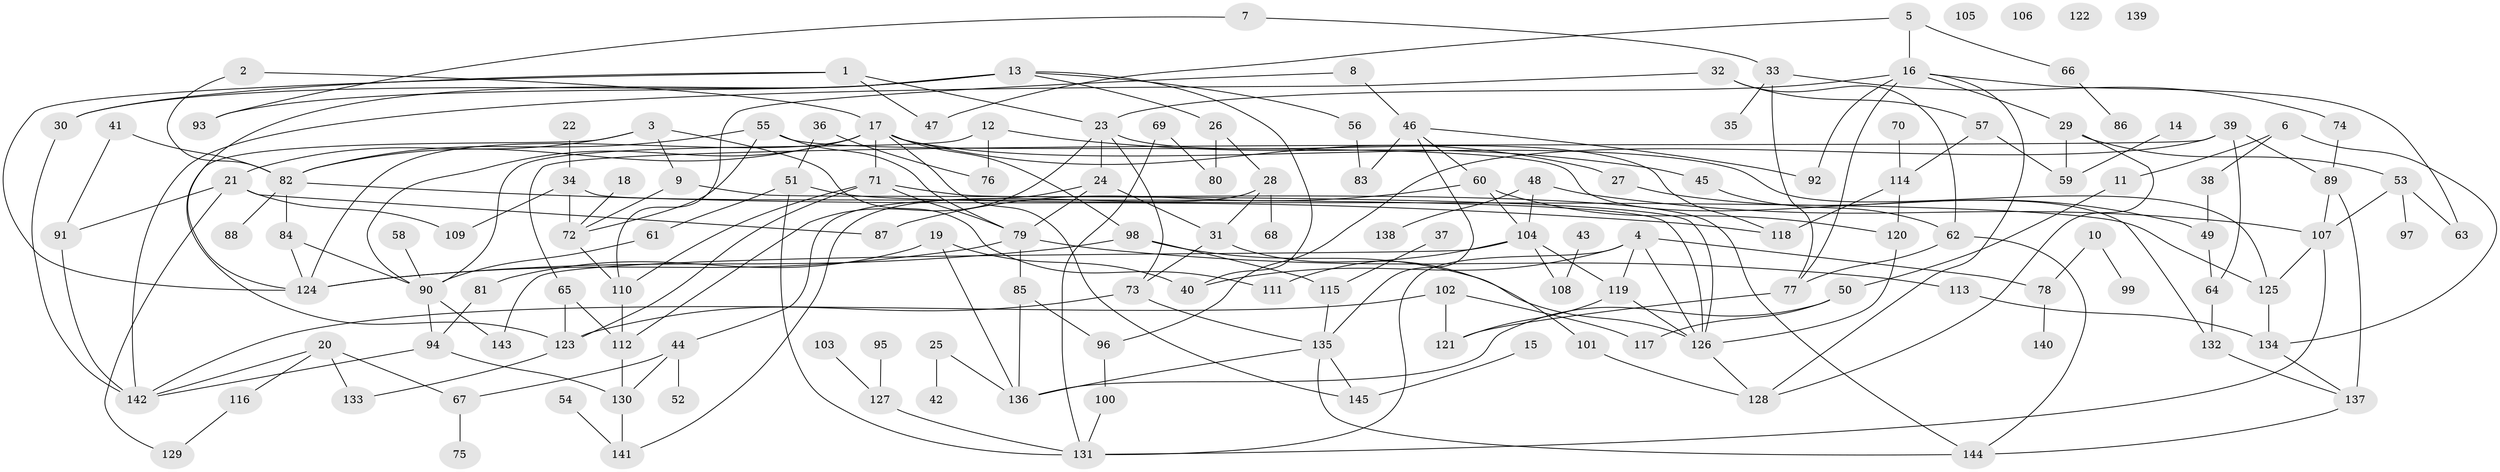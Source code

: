 // Generated by graph-tools (version 1.1) at 2025/49/03/09/25 03:49:12]
// undirected, 145 vertices, 218 edges
graph export_dot {
graph [start="1"]
  node [color=gray90,style=filled];
  1;
  2;
  3;
  4;
  5;
  6;
  7;
  8;
  9;
  10;
  11;
  12;
  13;
  14;
  15;
  16;
  17;
  18;
  19;
  20;
  21;
  22;
  23;
  24;
  25;
  26;
  27;
  28;
  29;
  30;
  31;
  32;
  33;
  34;
  35;
  36;
  37;
  38;
  39;
  40;
  41;
  42;
  43;
  44;
  45;
  46;
  47;
  48;
  49;
  50;
  51;
  52;
  53;
  54;
  55;
  56;
  57;
  58;
  59;
  60;
  61;
  62;
  63;
  64;
  65;
  66;
  67;
  68;
  69;
  70;
  71;
  72;
  73;
  74;
  75;
  76;
  77;
  78;
  79;
  80;
  81;
  82;
  83;
  84;
  85;
  86;
  87;
  88;
  89;
  90;
  91;
  92;
  93;
  94;
  95;
  96;
  97;
  98;
  99;
  100;
  101;
  102;
  103;
  104;
  105;
  106;
  107;
  108;
  109;
  110;
  111;
  112;
  113;
  114;
  115;
  116;
  117;
  118;
  119;
  120;
  121;
  122;
  123;
  124;
  125;
  126;
  127;
  128;
  129;
  130;
  131;
  132;
  133;
  134;
  135;
  136;
  137;
  138;
  139;
  140;
  141;
  142;
  143;
  144;
  145;
  1 -- 23;
  1 -- 30;
  1 -- 47;
  1 -- 124;
  2 -- 17;
  2 -- 82;
  3 -- 9;
  3 -- 21;
  3 -- 111;
  3 -- 123;
  4 -- 40;
  4 -- 78;
  4 -- 119;
  4 -- 126;
  4 -- 131;
  5 -- 16;
  5 -- 47;
  5 -- 66;
  6 -- 11;
  6 -- 38;
  6 -- 134;
  7 -- 33;
  7 -- 93;
  8 -- 46;
  8 -- 110;
  9 -- 72;
  9 -- 126;
  10 -- 78;
  10 -- 99;
  11 -- 50;
  12 -- 45;
  12 -- 76;
  12 -- 90;
  13 -- 26;
  13 -- 30;
  13 -- 40;
  13 -- 56;
  13 -- 93;
  13 -- 124;
  14 -- 59;
  15 -- 145;
  16 -- 23;
  16 -- 29;
  16 -- 63;
  16 -- 77;
  16 -- 92;
  16 -- 128;
  17 -- 27;
  17 -- 71;
  17 -- 82;
  17 -- 90;
  17 -- 98;
  17 -- 124;
  17 -- 125;
  17 -- 145;
  18 -- 72;
  19 -- 40;
  19 -- 81;
  19 -- 136;
  20 -- 67;
  20 -- 116;
  20 -- 133;
  20 -- 142;
  21 -- 87;
  21 -- 91;
  21 -- 109;
  21 -- 129;
  22 -- 34;
  23 -- 24;
  23 -- 73;
  23 -- 112;
  23 -- 118;
  24 -- 31;
  24 -- 44;
  24 -- 79;
  25 -- 42;
  25 -- 136;
  26 -- 28;
  26 -- 80;
  27 -- 49;
  28 -- 31;
  28 -- 68;
  28 -- 141;
  29 -- 53;
  29 -- 59;
  29 -- 128;
  30 -- 142;
  31 -- 73;
  31 -- 101;
  32 -- 57;
  32 -- 62;
  32 -- 142;
  33 -- 35;
  33 -- 74;
  33 -- 77;
  34 -- 72;
  34 -- 109;
  34 -- 126;
  36 -- 51;
  36 -- 76;
  37 -- 115;
  38 -- 49;
  39 -- 64;
  39 -- 65;
  39 -- 89;
  39 -- 96;
  41 -- 82;
  41 -- 91;
  43 -- 108;
  44 -- 52;
  44 -- 67;
  44 -- 130;
  45 -- 62;
  46 -- 60;
  46 -- 83;
  46 -- 92;
  46 -- 135;
  48 -- 104;
  48 -- 107;
  48 -- 138;
  49 -- 64;
  50 -- 117;
  50 -- 136;
  51 -- 61;
  51 -- 125;
  51 -- 131;
  53 -- 63;
  53 -- 97;
  53 -- 107;
  54 -- 141;
  55 -- 72;
  55 -- 79;
  55 -- 82;
  55 -- 132;
  56 -- 83;
  57 -- 59;
  57 -- 114;
  58 -- 90;
  60 -- 87;
  60 -- 104;
  60 -- 120;
  61 -- 90;
  62 -- 77;
  62 -- 144;
  64 -- 132;
  65 -- 112;
  65 -- 123;
  66 -- 86;
  67 -- 75;
  69 -- 80;
  69 -- 131;
  70 -- 114;
  71 -- 79;
  71 -- 110;
  71 -- 123;
  71 -- 144;
  72 -- 110;
  73 -- 123;
  73 -- 135;
  74 -- 89;
  77 -- 121;
  78 -- 140;
  79 -- 85;
  79 -- 113;
  79 -- 124;
  81 -- 94;
  82 -- 84;
  82 -- 88;
  82 -- 118;
  84 -- 90;
  84 -- 124;
  85 -- 96;
  85 -- 136;
  89 -- 107;
  89 -- 137;
  90 -- 94;
  90 -- 143;
  91 -- 142;
  94 -- 130;
  94 -- 142;
  95 -- 127;
  96 -- 100;
  98 -- 115;
  98 -- 124;
  98 -- 126;
  100 -- 131;
  101 -- 128;
  102 -- 117;
  102 -- 121;
  102 -- 142;
  103 -- 127;
  104 -- 108;
  104 -- 111;
  104 -- 119;
  104 -- 143;
  107 -- 125;
  107 -- 131;
  110 -- 112;
  112 -- 130;
  113 -- 134;
  114 -- 118;
  114 -- 120;
  115 -- 135;
  116 -- 129;
  119 -- 121;
  119 -- 126;
  120 -- 126;
  123 -- 133;
  125 -- 134;
  126 -- 128;
  127 -- 131;
  130 -- 141;
  132 -- 137;
  134 -- 137;
  135 -- 136;
  135 -- 144;
  135 -- 145;
  137 -- 144;
}
